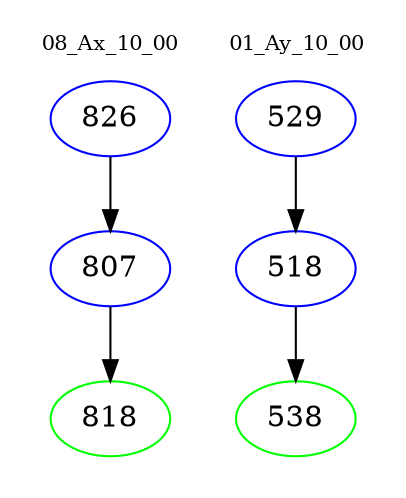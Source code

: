 digraph{
subgraph cluster_0 {
color = white
label = "08_Ax_10_00";
fontsize=10;
T0_826 [label="826", color="blue"]
T0_826 -> T0_807 [color="black"]
T0_807 [label="807", color="blue"]
T0_807 -> T0_818 [color="black"]
T0_818 [label="818", color="green"]
}
subgraph cluster_1 {
color = white
label = "01_Ay_10_00";
fontsize=10;
T1_529 [label="529", color="blue"]
T1_529 -> T1_518 [color="black"]
T1_518 [label="518", color="blue"]
T1_518 -> T1_538 [color="black"]
T1_538 [label="538", color="green"]
}
}
